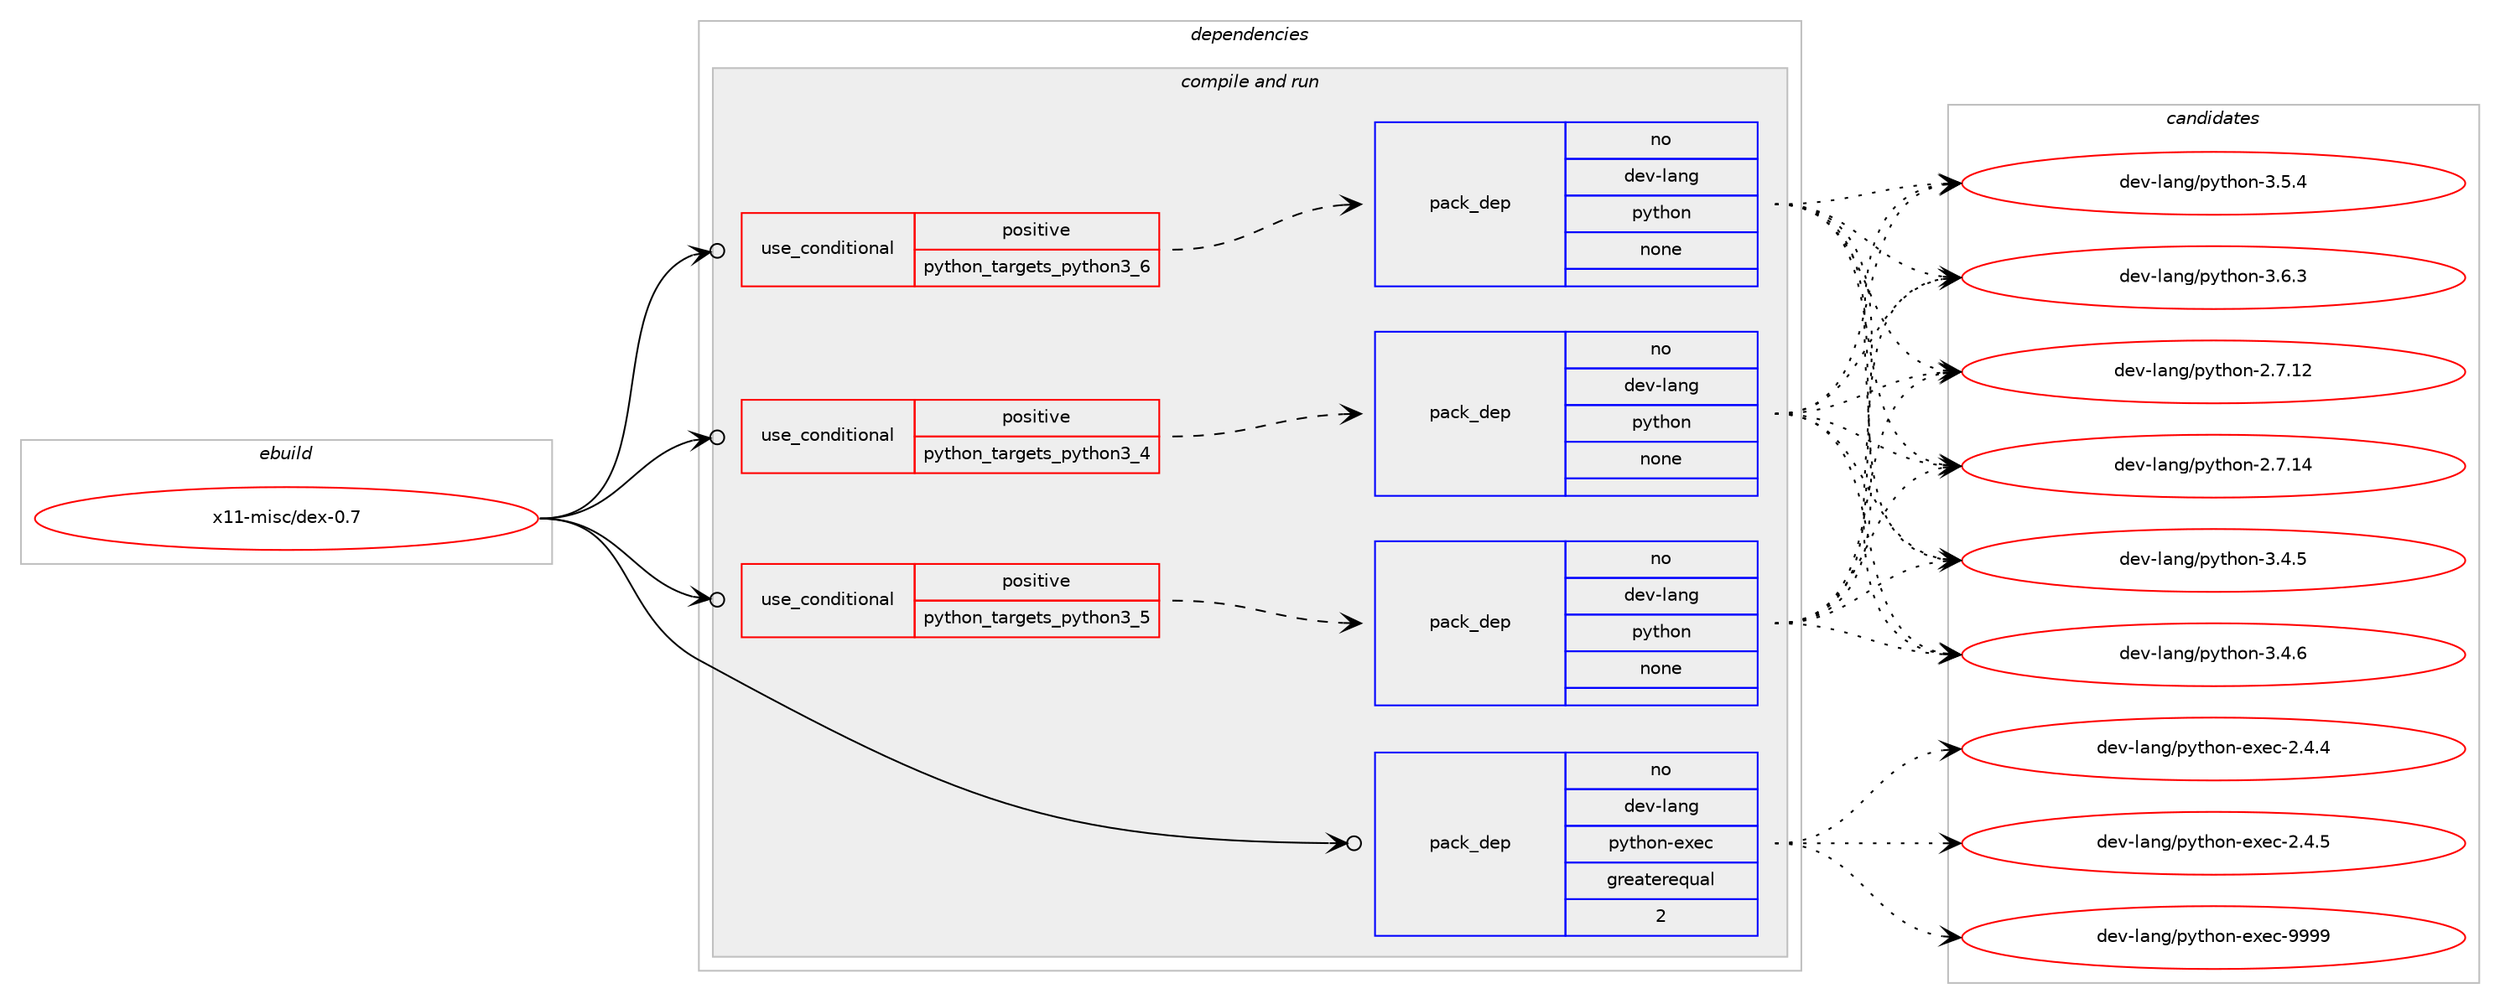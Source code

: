 digraph prolog {

# *************
# Graph options
# *************

newrank=true;
concentrate=true;
compound=true;
graph [rankdir=LR,fontname=Helvetica,fontsize=10,ranksep=1.5];#, ranksep=2.5, nodesep=0.2];
edge  [arrowhead=vee];
node  [fontname=Helvetica,fontsize=10];

# **********
# The ebuild
# **********

subgraph cluster_leftcol {
color=gray;
rank=same;
label=<<i>ebuild</i>>;
id [label="x11-misc/dex-0.7", color=red, width=4, href="../x11-misc/dex-0.7.svg"];
}

# ****************
# The dependencies
# ****************

subgraph cluster_midcol {
color=gray;
label=<<i>dependencies</i>>;
subgraph cluster_compile {
fillcolor="#eeeeee";
style=filled;
label=<<i>compile</i>>;
}
subgraph cluster_compileandrun {
fillcolor="#eeeeee";
style=filled;
label=<<i>compile and run</i>>;
subgraph cond123052 {
dependency521981 [label=<<TABLE BORDER="0" CELLBORDER="1" CELLSPACING="0" CELLPADDING="4"><TR><TD ROWSPAN="3" CELLPADDING="10">use_conditional</TD></TR><TR><TD>positive</TD></TR><TR><TD>python_targets_python3_4</TD></TR></TABLE>>, shape=none, color=red];
subgraph pack389139 {
dependency521982 [label=<<TABLE BORDER="0" CELLBORDER="1" CELLSPACING="0" CELLPADDING="4" WIDTH="220"><TR><TD ROWSPAN="6" CELLPADDING="30">pack_dep</TD></TR><TR><TD WIDTH="110">no</TD></TR><TR><TD>dev-lang</TD></TR><TR><TD>python</TD></TR><TR><TD>none</TD></TR><TR><TD></TD></TR></TABLE>>, shape=none, color=blue];
}
dependency521981:e -> dependency521982:w [weight=20,style="dashed",arrowhead="vee"];
}
id:e -> dependency521981:w [weight=20,style="solid",arrowhead="odotvee"];
subgraph cond123053 {
dependency521983 [label=<<TABLE BORDER="0" CELLBORDER="1" CELLSPACING="0" CELLPADDING="4"><TR><TD ROWSPAN="3" CELLPADDING="10">use_conditional</TD></TR><TR><TD>positive</TD></TR><TR><TD>python_targets_python3_5</TD></TR></TABLE>>, shape=none, color=red];
subgraph pack389140 {
dependency521984 [label=<<TABLE BORDER="0" CELLBORDER="1" CELLSPACING="0" CELLPADDING="4" WIDTH="220"><TR><TD ROWSPAN="6" CELLPADDING="30">pack_dep</TD></TR><TR><TD WIDTH="110">no</TD></TR><TR><TD>dev-lang</TD></TR><TR><TD>python</TD></TR><TR><TD>none</TD></TR><TR><TD></TD></TR></TABLE>>, shape=none, color=blue];
}
dependency521983:e -> dependency521984:w [weight=20,style="dashed",arrowhead="vee"];
}
id:e -> dependency521983:w [weight=20,style="solid",arrowhead="odotvee"];
subgraph cond123054 {
dependency521985 [label=<<TABLE BORDER="0" CELLBORDER="1" CELLSPACING="0" CELLPADDING="4"><TR><TD ROWSPAN="3" CELLPADDING="10">use_conditional</TD></TR><TR><TD>positive</TD></TR><TR><TD>python_targets_python3_6</TD></TR></TABLE>>, shape=none, color=red];
subgraph pack389141 {
dependency521986 [label=<<TABLE BORDER="0" CELLBORDER="1" CELLSPACING="0" CELLPADDING="4" WIDTH="220"><TR><TD ROWSPAN="6" CELLPADDING="30">pack_dep</TD></TR><TR><TD WIDTH="110">no</TD></TR><TR><TD>dev-lang</TD></TR><TR><TD>python</TD></TR><TR><TD>none</TD></TR><TR><TD></TD></TR></TABLE>>, shape=none, color=blue];
}
dependency521985:e -> dependency521986:w [weight=20,style="dashed",arrowhead="vee"];
}
id:e -> dependency521985:w [weight=20,style="solid",arrowhead="odotvee"];
subgraph pack389142 {
dependency521987 [label=<<TABLE BORDER="0" CELLBORDER="1" CELLSPACING="0" CELLPADDING="4" WIDTH="220"><TR><TD ROWSPAN="6" CELLPADDING="30">pack_dep</TD></TR><TR><TD WIDTH="110">no</TD></TR><TR><TD>dev-lang</TD></TR><TR><TD>python-exec</TD></TR><TR><TD>greaterequal</TD></TR><TR><TD>2</TD></TR></TABLE>>, shape=none, color=blue];
}
id:e -> dependency521987:w [weight=20,style="solid",arrowhead="odotvee"];
}
subgraph cluster_run {
fillcolor="#eeeeee";
style=filled;
label=<<i>run</i>>;
}
}

# **************
# The candidates
# **************

subgraph cluster_choices {
rank=same;
color=gray;
label=<<i>candidates</i>>;

subgraph choice389139 {
color=black;
nodesep=1;
choice10010111845108971101034711212111610411111045504655464950 [label="dev-lang/python-2.7.12", color=red, width=4,href="../dev-lang/python-2.7.12.svg"];
choice10010111845108971101034711212111610411111045504655464952 [label="dev-lang/python-2.7.14", color=red, width=4,href="../dev-lang/python-2.7.14.svg"];
choice100101118451089711010347112121116104111110455146524653 [label="dev-lang/python-3.4.5", color=red, width=4,href="../dev-lang/python-3.4.5.svg"];
choice100101118451089711010347112121116104111110455146524654 [label="dev-lang/python-3.4.6", color=red, width=4,href="../dev-lang/python-3.4.6.svg"];
choice100101118451089711010347112121116104111110455146534652 [label="dev-lang/python-3.5.4", color=red, width=4,href="../dev-lang/python-3.5.4.svg"];
choice100101118451089711010347112121116104111110455146544651 [label="dev-lang/python-3.6.3", color=red, width=4,href="../dev-lang/python-3.6.3.svg"];
dependency521982:e -> choice10010111845108971101034711212111610411111045504655464950:w [style=dotted,weight="100"];
dependency521982:e -> choice10010111845108971101034711212111610411111045504655464952:w [style=dotted,weight="100"];
dependency521982:e -> choice100101118451089711010347112121116104111110455146524653:w [style=dotted,weight="100"];
dependency521982:e -> choice100101118451089711010347112121116104111110455146524654:w [style=dotted,weight="100"];
dependency521982:e -> choice100101118451089711010347112121116104111110455146534652:w [style=dotted,weight="100"];
dependency521982:e -> choice100101118451089711010347112121116104111110455146544651:w [style=dotted,weight="100"];
}
subgraph choice389140 {
color=black;
nodesep=1;
choice10010111845108971101034711212111610411111045504655464950 [label="dev-lang/python-2.7.12", color=red, width=4,href="../dev-lang/python-2.7.12.svg"];
choice10010111845108971101034711212111610411111045504655464952 [label="dev-lang/python-2.7.14", color=red, width=4,href="../dev-lang/python-2.7.14.svg"];
choice100101118451089711010347112121116104111110455146524653 [label="dev-lang/python-3.4.5", color=red, width=4,href="../dev-lang/python-3.4.5.svg"];
choice100101118451089711010347112121116104111110455146524654 [label="dev-lang/python-3.4.6", color=red, width=4,href="../dev-lang/python-3.4.6.svg"];
choice100101118451089711010347112121116104111110455146534652 [label="dev-lang/python-3.5.4", color=red, width=4,href="../dev-lang/python-3.5.4.svg"];
choice100101118451089711010347112121116104111110455146544651 [label="dev-lang/python-3.6.3", color=red, width=4,href="../dev-lang/python-3.6.3.svg"];
dependency521984:e -> choice10010111845108971101034711212111610411111045504655464950:w [style=dotted,weight="100"];
dependency521984:e -> choice10010111845108971101034711212111610411111045504655464952:w [style=dotted,weight="100"];
dependency521984:e -> choice100101118451089711010347112121116104111110455146524653:w [style=dotted,weight="100"];
dependency521984:e -> choice100101118451089711010347112121116104111110455146524654:w [style=dotted,weight="100"];
dependency521984:e -> choice100101118451089711010347112121116104111110455146534652:w [style=dotted,weight="100"];
dependency521984:e -> choice100101118451089711010347112121116104111110455146544651:w [style=dotted,weight="100"];
}
subgraph choice389141 {
color=black;
nodesep=1;
choice10010111845108971101034711212111610411111045504655464950 [label="dev-lang/python-2.7.12", color=red, width=4,href="../dev-lang/python-2.7.12.svg"];
choice10010111845108971101034711212111610411111045504655464952 [label="dev-lang/python-2.7.14", color=red, width=4,href="../dev-lang/python-2.7.14.svg"];
choice100101118451089711010347112121116104111110455146524653 [label="dev-lang/python-3.4.5", color=red, width=4,href="../dev-lang/python-3.4.5.svg"];
choice100101118451089711010347112121116104111110455146524654 [label="dev-lang/python-3.4.6", color=red, width=4,href="../dev-lang/python-3.4.6.svg"];
choice100101118451089711010347112121116104111110455146534652 [label="dev-lang/python-3.5.4", color=red, width=4,href="../dev-lang/python-3.5.4.svg"];
choice100101118451089711010347112121116104111110455146544651 [label="dev-lang/python-3.6.3", color=red, width=4,href="../dev-lang/python-3.6.3.svg"];
dependency521986:e -> choice10010111845108971101034711212111610411111045504655464950:w [style=dotted,weight="100"];
dependency521986:e -> choice10010111845108971101034711212111610411111045504655464952:w [style=dotted,weight="100"];
dependency521986:e -> choice100101118451089711010347112121116104111110455146524653:w [style=dotted,weight="100"];
dependency521986:e -> choice100101118451089711010347112121116104111110455146524654:w [style=dotted,weight="100"];
dependency521986:e -> choice100101118451089711010347112121116104111110455146534652:w [style=dotted,weight="100"];
dependency521986:e -> choice100101118451089711010347112121116104111110455146544651:w [style=dotted,weight="100"];
}
subgraph choice389142 {
color=black;
nodesep=1;
choice1001011184510897110103471121211161041111104510112010199455046524652 [label="dev-lang/python-exec-2.4.4", color=red, width=4,href="../dev-lang/python-exec-2.4.4.svg"];
choice1001011184510897110103471121211161041111104510112010199455046524653 [label="dev-lang/python-exec-2.4.5", color=red, width=4,href="../dev-lang/python-exec-2.4.5.svg"];
choice10010111845108971101034711212111610411111045101120101994557575757 [label="dev-lang/python-exec-9999", color=red, width=4,href="../dev-lang/python-exec-9999.svg"];
dependency521987:e -> choice1001011184510897110103471121211161041111104510112010199455046524652:w [style=dotted,weight="100"];
dependency521987:e -> choice1001011184510897110103471121211161041111104510112010199455046524653:w [style=dotted,weight="100"];
dependency521987:e -> choice10010111845108971101034711212111610411111045101120101994557575757:w [style=dotted,weight="100"];
}
}

}
